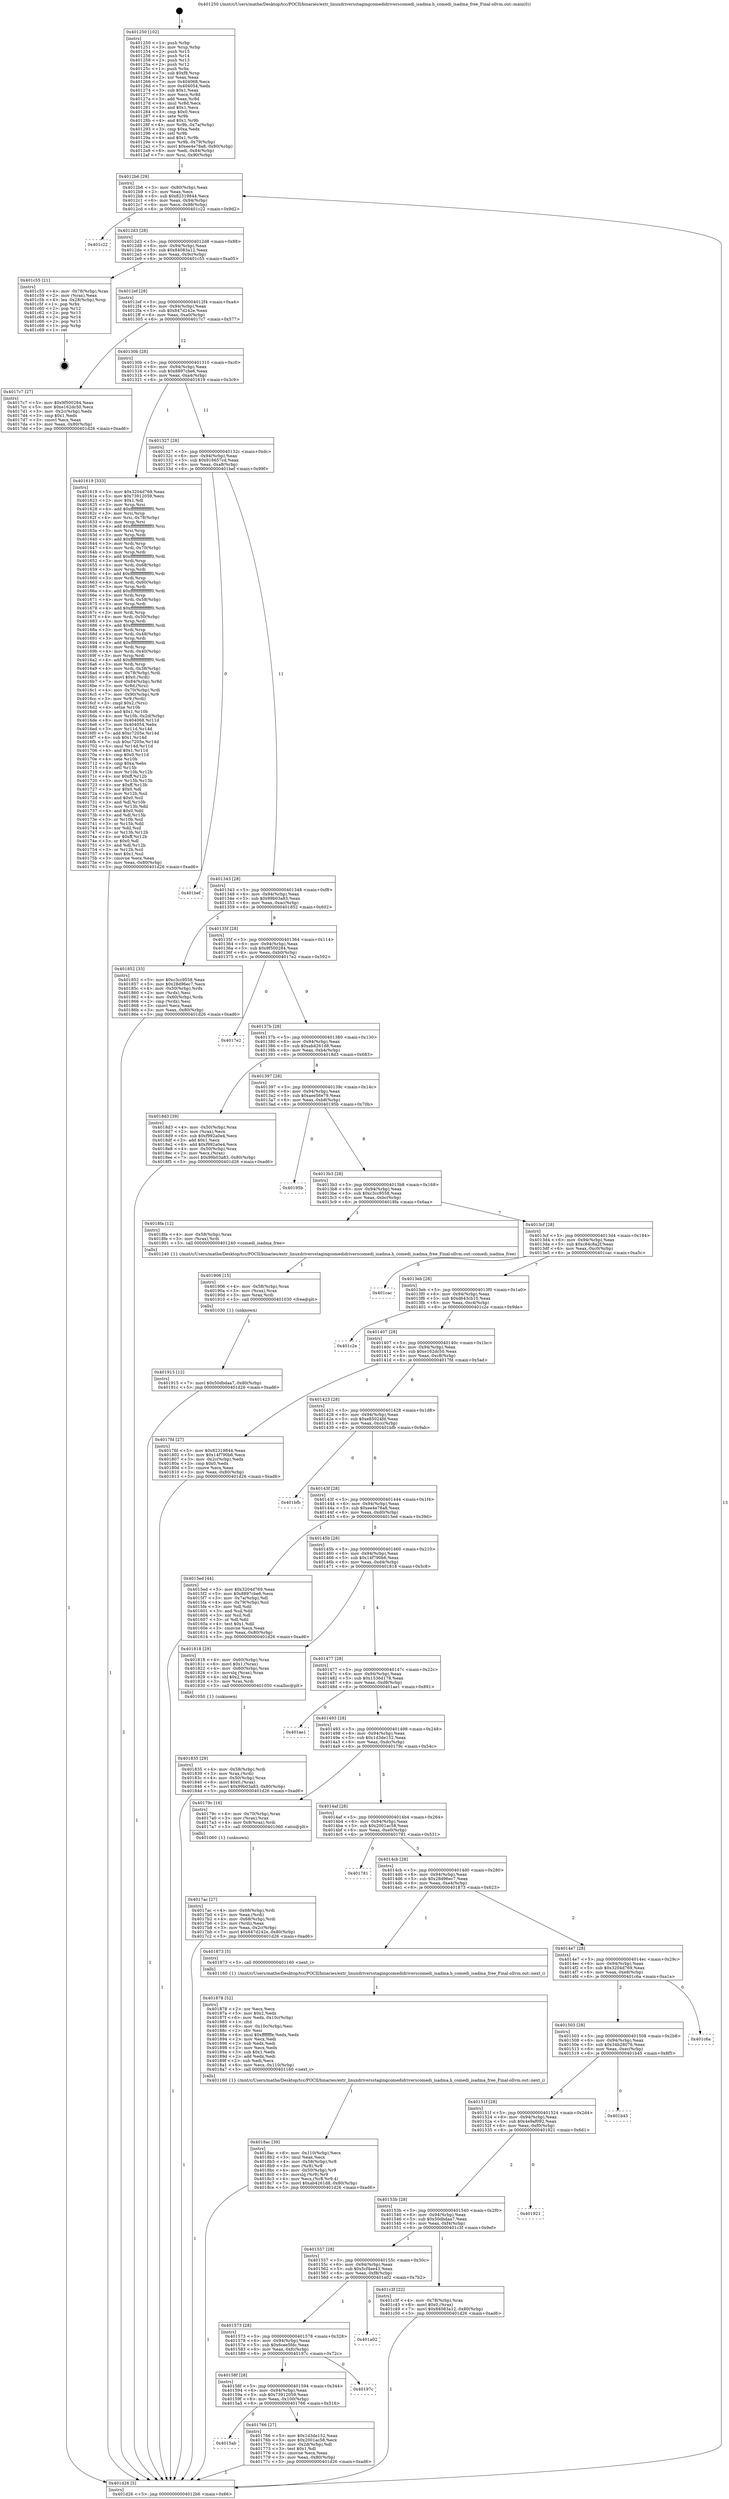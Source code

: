 digraph "0x401250" {
  label = "0x401250 (/mnt/c/Users/mathe/Desktop/tcc/POCII/binaries/extr_linuxdriversstagingcomedidriverscomedi_isadma.h_comedi_isadma_free_Final-ollvm.out::main(0))"
  labelloc = "t"
  node[shape=record]

  Entry [label="",width=0.3,height=0.3,shape=circle,fillcolor=black,style=filled]
  "0x4012b6" [label="{
     0x4012b6 [29]\l
     | [instrs]\l
     &nbsp;&nbsp;0x4012b6 \<+3\>: mov -0x80(%rbp),%eax\l
     &nbsp;&nbsp;0x4012b9 \<+2\>: mov %eax,%ecx\l
     &nbsp;&nbsp;0x4012bb \<+6\>: sub $0x82319844,%ecx\l
     &nbsp;&nbsp;0x4012c1 \<+6\>: mov %eax,-0x94(%rbp)\l
     &nbsp;&nbsp;0x4012c7 \<+6\>: mov %ecx,-0x98(%rbp)\l
     &nbsp;&nbsp;0x4012cd \<+6\>: je 0000000000401c22 \<main+0x9d2\>\l
  }"]
  "0x401c22" [label="{
     0x401c22\l
  }", style=dashed]
  "0x4012d3" [label="{
     0x4012d3 [28]\l
     | [instrs]\l
     &nbsp;&nbsp;0x4012d3 \<+5\>: jmp 00000000004012d8 \<main+0x88\>\l
     &nbsp;&nbsp;0x4012d8 \<+6\>: mov -0x94(%rbp),%eax\l
     &nbsp;&nbsp;0x4012de \<+5\>: sub $0x84083a12,%eax\l
     &nbsp;&nbsp;0x4012e3 \<+6\>: mov %eax,-0x9c(%rbp)\l
     &nbsp;&nbsp;0x4012e9 \<+6\>: je 0000000000401c55 \<main+0xa05\>\l
  }"]
  Exit [label="",width=0.3,height=0.3,shape=circle,fillcolor=black,style=filled,peripheries=2]
  "0x401c55" [label="{
     0x401c55 [21]\l
     | [instrs]\l
     &nbsp;&nbsp;0x401c55 \<+4\>: mov -0x78(%rbp),%rax\l
     &nbsp;&nbsp;0x401c59 \<+2\>: mov (%rax),%eax\l
     &nbsp;&nbsp;0x401c5b \<+4\>: lea -0x28(%rbp),%rsp\l
     &nbsp;&nbsp;0x401c5f \<+1\>: pop %rbx\l
     &nbsp;&nbsp;0x401c60 \<+2\>: pop %r12\l
     &nbsp;&nbsp;0x401c62 \<+2\>: pop %r13\l
     &nbsp;&nbsp;0x401c64 \<+2\>: pop %r14\l
     &nbsp;&nbsp;0x401c66 \<+2\>: pop %r15\l
     &nbsp;&nbsp;0x401c68 \<+1\>: pop %rbp\l
     &nbsp;&nbsp;0x401c69 \<+1\>: ret\l
  }"]
  "0x4012ef" [label="{
     0x4012ef [28]\l
     | [instrs]\l
     &nbsp;&nbsp;0x4012ef \<+5\>: jmp 00000000004012f4 \<main+0xa4\>\l
     &nbsp;&nbsp;0x4012f4 \<+6\>: mov -0x94(%rbp),%eax\l
     &nbsp;&nbsp;0x4012fa \<+5\>: sub $0x847d242e,%eax\l
     &nbsp;&nbsp;0x4012ff \<+6\>: mov %eax,-0xa0(%rbp)\l
     &nbsp;&nbsp;0x401305 \<+6\>: je 00000000004017c7 \<main+0x577\>\l
  }"]
  "0x401915" [label="{
     0x401915 [12]\l
     | [instrs]\l
     &nbsp;&nbsp;0x401915 \<+7\>: movl $0x50dbdaa7,-0x80(%rbp)\l
     &nbsp;&nbsp;0x40191c \<+5\>: jmp 0000000000401d26 \<main+0xad6\>\l
  }"]
  "0x4017c7" [label="{
     0x4017c7 [27]\l
     | [instrs]\l
     &nbsp;&nbsp;0x4017c7 \<+5\>: mov $0x9f500284,%eax\l
     &nbsp;&nbsp;0x4017cc \<+5\>: mov $0xe162dc50,%ecx\l
     &nbsp;&nbsp;0x4017d1 \<+3\>: mov -0x2c(%rbp),%edx\l
     &nbsp;&nbsp;0x4017d4 \<+3\>: cmp $0x1,%edx\l
     &nbsp;&nbsp;0x4017d7 \<+3\>: cmovl %ecx,%eax\l
     &nbsp;&nbsp;0x4017da \<+3\>: mov %eax,-0x80(%rbp)\l
     &nbsp;&nbsp;0x4017dd \<+5\>: jmp 0000000000401d26 \<main+0xad6\>\l
  }"]
  "0x40130b" [label="{
     0x40130b [28]\l
     | [instrs]\l
     &nbsp;&nbsp;0x40130b \<+5\>: jmp 0000000000401310 \<main+0xc0\>\l
     &nbsp;&nbsp;0x401310 \<+6\>: mov -0x94(%rbp),%eax\l
     &nbsp;&nbsp;0x401316 \<+5\>: sub $0x8897cbe6,%eax\l
     &nbsp;&nbsp;0x40131b \<+6\>: mov %eax,-0xa4(%rbp)\l
     &nbsp;&nbsp;0x401321 \<+6\>: je 0000000000401619 \<main+0x3c9\>\l
  }"]
  "0x401906" [label="{
     0x401906 [15]\l
     | [instrs]\l
     &nbsp;&nbsp;0x401906 \<+4\>: mov -0x58(%rbp),%rax\l
     &nbsp;&nbsp;0x40190a \<+3\>: mov (%rax),%rax\l
     &nbsp;&nbsp;0x40190d \<+3\>: mov %rax,%rdi\l
     &nbsp;&nbsp;0x401910 \<+5\>: call 0000000000401030 \<free@plt\>\l
     | [calls]\l
     &nbsp;&nbsp;0x401030 \{1\} (unknown)\l
  }"]
  "0x401619" [label="{
     0x401619 [333]\l
     | [instrs]\l
     &nbsp;&nbsp;0x401619 \<+5\>: mov $0x3204d769,%eax\l
     &nbsp;&nbsp;0x40161e \<+5\>: mov $0x73912059,%ecx\l
     &nbsp;&nbsp;0x401623 \<+2\>: mov $0x1,%dl\l
     &nbsp;&nbsp;0x401625 \<+3\>: mov %rsp,%rsi\l
     &nbsp;&nbsp;0x401628 \<+4\>: add $0xfffffffffffffff0,%rsi\l
     &nbsp;&nbsp;0x40162c \<+3\>: mov %rsi,%rsp\l
     &nbsp;&nbsp;0x40162f \<+4\>: mov %rsi,-0x78(%rbp)\l
     &nbsp;&nbsp;0x401633 \<+3\>: mov %rsp,%rsi\l
     &nbsp;&nbsp;0x401636 \<+4\>: add $0xfffffffffffffff0,%rsi\l
     &nbsp;&nbsp;0x40163a \<+3\>: mov %rsi,%rsp\l
     &nbsp;&nbsp;0x40163d \<+3\>: mov %rsp,%rdi\l
     &nbsp;&nbsp;0x401640 \<+4\>: add $0xfffffffffffffff0,%rdi\l
     &nbsp;&nbsp;0x401644 \<+3\>: mov %rdi,%rsp\l
     &nbsp;&nbsp;0x401647 \<+4\>: mov %rdi,-0x70(%rbp)\l
     &nbsp;&nbsp;0x40164b \<+3\>: mov %rsp,%rdi\l
     &nbsp;&nbsp;0x40164e \<+4\>: add $0xfffffffffffffff0,%rdi\l
     &nbsp;&nbsp;0x401652 \<+3\>: mov %rdi,%rsp\l
     &nbsp;&nbsp;0x401655 \<+4\>: mov %rdi,-0x68(%rbp)\l
     &nbsp;&nbsp;0x401659 \<+3\>: mov %rsp,%rdi\l
     &nbsp;&nbsp;0x40165c \<+4\>: add $0xfffffffffffffff0,%rdi\l
     &nbsp;&nbsp;0x401660 \<+3\>: mov %rdi,%rsp\l
     &nbsp;&nbsp;0x401663 \<+4\>: mov %rdi,-0x60(%rbp)\l
     &nbsp;&nbsp;0x401667 \<+3\>: mov %rsp,%rdi\l
     &nbsp;&nbsp;0x40166a \<+4\>: add $0xfffffffffffffff0,%rdi\l
     &nbsp;&nbsp;0x40166e \<+3\>: mov %rdi,%rsp\l
     &nbsp;&nbsp;0x401671 \<+4\>: mov %rdi,-0x58(%rbp)\l
     &nbsp;&nbsp;0x401675 \<+3\>: mov %rsp,%rdi\l
     &nbsp;&nbsp;0x401678 \<+4\>: add $0xfffffffffffffff0,%rdi\l
     &nbsp;&nbsp;0x40167c \<+3\>: mov %rdi,%rsp\l
     &nbsp;&nbsp;0x40167f \<+4\>: mov %rdi,-0x50(%rbp)\l
     &nbsp;&nbsp;0x401683 \<+3\>: mov %rsp,%rdi\l
     &nbsp;&nbsp;0x401686 \<+4\>: add $0xfffffffffffffff0,%rdi\l
     &nbsp;&nbsp;0x40168a \<+3\>: mov %rdi,%rsp\l
     &nbsp;&nbsp;0x40168d \<+4\>: mov %rdi,-0x48(%rbp)\l
     &nbsp;&nbsp;0x401691 \<+3\>: mov %rsp,%rdi\l
     &nbsp;&nbsp;0x401694 \<+4\>: add $0xfffffffffffffff0,%rdi\l
     &nbsp;&nbsp;0x401698 \<+3\>: mov %rdi,%rsp\l
     &nbsp;&nbsp;0x40169b \<+4\>: mov %rdi,-0x40(%rbp)\l
     &nbsp;&nbsp;0x40169f \<+3\>: mov %rsp,%rdi\l
     &nbsp;&nbsp;0x4016a2 \<+4\>: add $0xfffffffffffffff0,%rdi\l
     &nbsp;&nbsp;0x4016a6 \<+3\>: mov %rdi,%rsp\l
     &nbsp;&nbsp;0x4016a9 \<+4\>: mov %rdi,-0x38(%rbp)\l
     &nbsp;&nbsp;0x4016ad \<+4\>: mov -0x78(%rbp),%rdi\l
     &nbsp;&nbsp;0x4016b1 \<+6\>: movl $0x0,(%rdi)\l
     &nbsp;&nbsp;0x4016b7 \<+7\>: mov -0x84(%rbp),%r8d\l
     &nbsp;&nbsp;0x4016be \<+3\>: mov %r8d,(%rsi)\l
     &nbsp;&nbsp;0x4016c1 \<+4\>: mov -0x70(%rbp),%rdi\l
     &nbsp;&nbsp;0x4016c5 \<+7\>: mov -0x90(%rbp),%r9\l
     &nbsp;&nbsp;0x4016cc \<+3\>: mov %r9,(%rdi)\l
     &nbsp;&nbsp;0x4016cf \<+3\>: cmpl $0x2,(%rsi)\l
     &nbsp;&nbsp;0x4016d2 \<+4\>: setne %r10b\l
     &nbsp;&nbsp;0x4016d6 \<+4\>: and $0x1,%r10b\l
     &nbsp;&nbsp;0x4016da \<+4\>: mov %r10b,-0x2d(%rbp)\l
     &nbsp;&nbsp;0x4016de \<+8\>: mov 0x404068,%r11d\l
     &nbsp;&nbsp;0x4016e6 \<+7\>: mov 0x404054,%ebx\l
     &nbsp;&nbsp;0x4016ed \<+3\>: mov %r11d,%r14d\l
     &nbsp;&nbsp;0x4016f0 \<+7\>: add $0xc7205e,%r14d\l
     &nbsp;&nbsp;0x4016f7 \<+4\>: sub $0x1,%r14d\l
     &nbsp;&nbsp;0x4016fb \<+7\>: sub $0xc7205e,%r14d\l
     &nbsp;&nbsp;0x401702 \<+4\>: imul %r14d,%r11d\l
     &nbsp;&nbsp;0x401706 \<+4\>: and $0x1,%r11d\l
     &nbsp;&nbsp;0x40170a \<+4\>: cmp $0x0,%r11d\l
     &nbsp;&nbsp;0x40170e \<+4\>: sete %r10b\l
     &nbsp;&nbsp;0x401712 \<+3\>: cmp $0xa,%ebx\l
     &nbsp;&nbsp;0x401715 \<+4\>: setl %r15b\l
     &nbsp;&nbsp;0x401719 \<+3\>: mov %r10b,%r12b\l
     &nbsp;&nbsp;0x40171c \<+4\>: xor $0xff,%r12b\l
     &nbsp;&nbsp;0x401720 \<+3\>: mov %r15b,%r13b\l
     &nbsp;&nbsp;0x401723 \<+4\>: xor $0xff,%r13b\l
     &nbsp;&nbsp;0x401727 \<+3\>: xor $0x0,%dl\l
     &nbsp;&nbsp;0x40172a \<+3\>: mov %r12b,%sil\l
     &nbsp;&nbsp;0x40172d \<+4\>: and $0x0,%sil\l
     &nbsp;&nbsp;0x401731 \<+3\>: and %dl,%r10b\l
     &nbsp;&nbsp;0x401734 \<+3\>: mov %r13b,%dil\l
     &nbsp;&nbsp;0x401737 \<+4\>: and $0x0,%dil\l
     &nbsp;&nbsp;0x40173b \<+3\>: and %dl,%r15b\l
     &nbsp;&nbsp;0x40173e \<+3\>: or %r10b,%sil\l
     &nbsp;&nbsp;0x401741 \<+3\>: or %r15b,%dil\l
     &nbsp;&nbsp;0x401744 \<+3\>: xor %dil,%sil\l
     &nbsp;&nbsp;0x401747 \<+3\>: or %r13b,%r12b\l
     &nbsp;&nbsp;0x40174a \<+4\>: xor $0xff,%r12b\l
     &nbsp;&nbsp;0x40174e \<+3\>: or $0x0,%dl\l
     &nbsp;&nbsp;0x401751 \<+3\>: and %dl,%r12b\l
     &nbsp;&nbsp;0x401754 \<+3\>: or %r12b,%sil\l
     &nbsp;&nbsp;0x401757 \<+4\>: test $0x1,%sil\l
     &nbsp;&nbsp;0x40175b \<+3\>: cmovne %ecx,%eax\l
     &nbsp;&nbsp;0x40175e \<+3\>: mov %eax,-0x80(%rbp)\l
     &nbsp;&nbsp;0x401761 \<+5\>: jmp 0000000000401d26 \<main+0xad6\>\l
  }"]
  "0x401327" [label="{
     0x401327 [28]\l
     | [instrs]\l
     &nbsp;&nbsp;0x401327 \<+5\>: jmp 000000000040132c \<main+0xdc\>\l
     &nbsp;&nbsp;0x40132c \<+6\>: mov -0x94(%rbp),%eax\l
     &nbsp;&nbsp;0x401332 \<+5\>: sub $0x916657cd,%eax\l
     &nbsp;&nbsp;0x401337 \<+6\>: mov %eax,-0xa8(%rbp)\l
     &nbsp;&nbsp;0x40133d \<+6\>: je 0000000000401bef \<main+0x99f\>\l
  }"]
  "0x4018ac" [label="{
     0x4018ac [39]\l
     | [instrs]\l
     &nbsp;&nbsp;0x4018ac \<+6\>: mov -0x110(%rbp),%ecx\l
     &nbsp;&nbsp;0x4018b2 \<+3\>: imul %eax,%ecx\l
     &nbsp;&nbsp;0x4018b5 \<+4\>: mov -0x58(%rbp),%r8\l
     &nbsp;&nbsp;0x4018b9 \<+3\>: mov (%r8),%r8\l
     &nbsp;&nbsp;0x4018bc \<+4\>: mov -0x50(%rbp),%r9\l
     &nbsp;&nbsp;0x4018c0 \<+3\>: movslq (%r9),%r9\l
     &nbsp;&nbsp;0x4018c3 \<+4\>: mov %ecx,(%r8,%r9,4)\l
     &nbsp;&nbsp;0x4018c7 \<+7\>: movl $0xab4261d8,-0x80(%rbp)\l
     &nbsp;&nbsp;0x4018ce \<+5\>: jmp 0000000000401d26 \<main+0xad6\>\l
  }"]
  "0x401bef" [label="{
     0x401bef\l
  }", style=dashed]
  "0x401343" [label="{
     0x401343 [28]\l
     | [instrs]\l
     &nbsp;&nbsp;0x401343 \<+5\>: jmp 0000000000401348 \<main+0xf8\>\l
     &nbsp;&nbsp;0x401348 \<+6\>: mov -0x94(%rbp),%eax\l
     &nbsp;&nbsp;0x40134e \<+5\>: sub $0x99b03a83,%eax\l
     &nbsp;&nbsp;0x401353 \<+6\>: mov %eax,-0xac(%rbp)\l
     &nbsp;&nbsp;0x401359 \<+6\>: je 0000000000401852 \<main+0x602\>\l
  }"]
  "0x401878" [label="{
     0x401878 [52]\l
     | [instrs]\l
     &nbsp;&nbsp;0x401878 \<+2\>: xor %ecx,%ecx\l
     &nbsp;&nbsp;0x40187a \<+5\>: mov $0x2,%edx\l
     &nbsp;&nbsp;0x40187f \<+6\>: mov %edx,-0x10c(%rbp)\l
     &nbsp;&nbsp;0x401885 \<+1\>: cltd\l
     &nbsp;&nbsp;0x401886 \<+6\>: mov -0x10c(%rbp),%esi\l
     &nbsp;&nbsp;0x40188c \<+2\>: idiv %esi\l
     &nbsp;&nbsp;0x40188e \<+6\>: imul $0xfffffffe,%edx,%edx\l
     &nbsp;&nbsp;0x401894 \<+2\>: mov %ecx,%edi\l
     &nbsp;&nbsp;0x401896 \<+2\>: sub %edx,%edi\l
     &nbsp;&nbsp;0x401898 \<+2\>: mov %ecx,%edx\l
     &nbsp;&nbsp;0x40189a \<+3\>: sub $0x1,%edx\l
     &nbsp;&nbsp;0x40189d \<+2\>: add %edx,%edi\l
     &nbsp;&nbsp;0x40189f \<+2\>: sub %edi,%ecx\l
     &nbsp;&nbsp;0x4018a1 \<+6\>: mov %ecx,-0x110(%rbp)\l
     &nbsp;&nbsp;0x4018a7 \<+5\>: call 0000000000401160 \<next_i\>\l
     | [calls]\l
     &nbsp;&nbsp;0x401160 \{1\} (/mnt/c/Users/mathe/Desktop/tcc/POCII/binaries/extr_linuxdriversstagingcomedidriverscomedi_isadma.h_comedi_isadma_free_Final-ollvm.out::next_i)\l
  }"]
  "0x401852" [label="{
     0x401852 [33]\l
     | [instrs]\l
     &nbsp;&nbsp;0x401852 \<+5\>: mov $0xc3cc9558,%eax\l
     &nbsp;&nbsp;0x401857 \<+5\>: mov $0x28d96ec7,%ecx\l
     &nbsp;&nbsp;0x40185c \<+4\>: mov -0x50(%rbp),%rdx\l
     &nbsp;&nbsp;0x401860 \<+2\>: mov (%rdx),%esi\l
     &nbsp;&nbsp;0x401862 \<+4\>: mov -0x60(%rbp),%rdx\l
     &nbsp;&nbsp;0x401866 \<+2\>: cmp (%rdx),%esi\l
     &nbsp;&nbsp;0x401868 \<+3\>: cmovl %ecx,%eax\l
     &nbsp;&nbsp;0x40186b \<+3\>: mov %eax,-0x80(%rbp)\l
     &nbsp;&nbsp;0x40186e \<+5\>: jmp 0000000000401d26 \<main+0xad6\>\l
  }"]
  "0x40135f" [label="{
     0x40135f [28]\l
     | [instrs]\l
     &nbsp;&nbsp;0x40135f \<+5\>: jmp 0000000000401364 \<main+0x114\>\l
     &nbsp;&nbsp;0x401364 \<+6\>: mov -0x94(%rbp),%eax\l
     &nbsp;&nbsp;0x40136a \<+5\>: sub $0x9f500284,%eax\l
     &nbsp;&nbsp;0x40136f \<+6\>: mov %eax,-0xb0(%rbp)\l
     &nbsp;&nbsp;0x401375 \<+6\>: je 00000000004017e2 \<main+0x592\>\l
  }"]
  "0x401835" [label="{
     0x401835 [29]\l
     | [instrs]\l
     &nbsp;&nbsp;0x401835 \<+4\>: mov -0x58(%rbp),%rdi\l
     &nbsp;&nbsp;0x401839 \<+3\>: mov %rax,(%rdi)\l
     &nbsp;&nbsp;0x40183c \<+4\>: mov -0x50(%rbp),%rax\l
     &nbsp;&nbsp;0x401840 \<+6\>: movl $0x0,(%rax)\l
     &nbsp;&nbsp;0x401846 \<+7\>: movl $0x99b03a83,-0x80(%rbp)\l
     &nbsp;&nbsp;0x40184d \<+5\>: jmp 0000000000401d26 \<main+0xad6\>\l
  }"]
  "0x4017e2" [label="{
     0x4017e2\l
  }", style=dashed]
  "0x40137b" [label="{
     0x40137b [28]\l
     | [instrs]\l
     &nbsp;&nbsp;0x40137b \<+5\>: jmp 0000000000401380 \<main+0x130\>\l
     &nbsp;&nbsp;0x401380 \<+6\>: mov -0x94(%rbp),%eax\l
     &nbsp;&nbsp;0x401386 \<+5\>: sub $0xab4261d8,%eax\l
     &nbsp;&nbsp;0x40138b \<+6\>: mov %eax,-0xb4(%rbp)\l
     &nbsp;&nbsp;0x401391 \<+6\>: je 00000000004018d3 \<main+0x683\>\l
  }"]
  "0x4017ac" [label="{
     0x4017ac [27]\l
     | [instrs]\l
     &nbsp;&nbsp;0x4017ac \<+4\>: mov -0x68(%rbp),%rdi\l
     &nbsp;&nbsp;0x4017b0 \<+2\>: mov %eax,(%rdi)\l
     &nbsp;&nbsp;0x4017b2 \<+4\>: mov -0x68(%rbp),%rdi\l
     &nbsp;&nbsp;0x4017b6 \<+2\>: mov (%rdi),%eax\l
     &nbsp;&nbsp;0x4017b8 \<+3\>: mov %eax,-0x2c(%rbp)\l
     &nbsp;&nbsp;0x4017bb \<+7\>: movl $0x847d242e,-0x80(%rbp)\l
     &nbsp;&nbsp;0x4017c2 \<+5\>: jmp 0000000000401d26 \<main+0xad6\>\l
  }"]
  "0x4018d3" [label="{
     0x4018d3 [39]\l
     | [instrs]\l
     &nbsp;&nbsp;0x4018d3 \<+4\>: mov -0x50(%rbp),%rax\l
     &nbsp;&nbsp;0x4018d7 \<+2\>: mov (%rax),%ecx\l
     &nbsp;&nbsp;0x4018d9 \<+6\>: sub $0xf992a0e4,%ecx\l
     &nbsp;&nbsp;0x4018df \<+3\>: add $0x1,%ecx\l
     &nbsp;&nbsp;0x4018e2 \<+6\>: add $0xf992a0e4,%ecx\l
     &nbsp;&nbsp;0x4018e8 \<+4\>: mov -0x50(%rbp),%rax\l
     &nbsp;&nbsp;0x4018ec \<+2\>: mov %ecx,(%rax)\l
     &nbsp;&nbsp;0x4018ee \<+7\>: movl $0x99b03a83,-0x80(%rbp)\l
     &nbsp;&nbsp;0x4018f5 \<+5\>: jmp 0000000000401d26 \<main+0xad6\>\l
  }"]
  "0x401397" [label="{
     0x401397 [28]\l
     | [instrs]\l
     &nbsp;&nbsp;0x401397 \<+5\>: jmp 000000000040139c \<main+0x14c\>\l
     &nbsp;&nbsp;0x40139c \<+6\>: mov -0x94(%rbp),%eax\l
     &nbsp;&nbsp;0x4013a2 \<+5\>: sub $0xaee56e79,%eax\l
     &nbsp;&nbsp;0x4013a7 \<+6\>: mov %eax,-0xb8(%rbp)\l
     &nbsp;&nbsp;0x4013ad \<+6\>: je 000000000040195b \<main+0x70b\>\l
  }"]
  "0x4015ab" [label="{
     0x4015ab\l
  }", style=dashed]
  "0x40195b" [label="{
     0x40195b\l
  }", style=dashed]
  "0x4013b3" [label="{
     0x4013b3 [28]\l
     | [instrs]\l
     &nbsp;&nbsp;0x4013b3 \<+5\>: jmp 00000000004013b8 \<main+0x168\>\l
     &nbsp;&nbsp;0x4013b8 \<+6\>: mov -0x94(%rbp),%eax\l
     &nbsp;&nbsp;0x4013be \<+5\>: sub $0xc3cc9558,%eax\l
     &nbsp;&nbsp;0x4013c3 \<+6\>: mov %eax,-0xbc(%rbp)\l
     &nbsp;&nbsp;0x4013c9 \<+6\>: je 00000000004018fa \<main+0x6aa\>\l
  }"]
  "0x401766" [label="{
     0x401766 [27]\l
     | [instrs]\l
     &nbsp;&nbsp;0x401766 \<+5\>: mov $0x1d3de152,%eax\l
     &nbsp;&nbsp;0x40176b \<+5\>: mov $0x2001ac58,%ecx\l
     &nbsp;&nbsp;0x401770 \<+3\>: mov -0x2d(%rbp),%dl\l
     &nbsp;&nbsp;0x401773 \<+3\>: test $0x1,%dl\l
     &nbsp;&nbsp;0x401776 \<+3\>: cmovne %ecx,%eax\l
     &nbsp;&nbsp;0x401779 \<+3\>: mov %eax,-0x80(%rbp)\l
     &nbsp;&nbsp;0x40177c \<+5\>: jmp 0000000000401d26 \<main+0xad6\>\l
  }"]
  "0x4018fa" [label="{
     0x4018fa [12]\l
     | [instrs]\l
     &nbsp;&nbsp;0x4018fa \<+4\>: mov -0x58(%rbp),%rax\l
     &nbsp;&nbsp;0x4018fe \<+3\>: mov (%rax),%rdi\l
     &nbsp;&nbsp;0x401901 \<+5\>: call 0000000000401240 \<comedi_isadma_free\>\l
     | [calls]\l
     &nbsp;&nbsp;0x401240 \{1\} (/mnt/c/Users/mathe/Desktop/tcc/POCII/binaries/extr_linuxdriversstagingcomedidriverscomedi_isadma.h_comedi_isadma_free_Final-ollvm.out::comedi_isadma_free)\l
  }"]
  "0x4013cf" [label="{
     0x4013cf [28]\l
     | [instrs]\l
     &nbsp;&nbsp;0x4013cf \<+5\>: jmp 00000000004013d4 \<main+0x184\>\l
     &nbsp;&nbsp;0x4013d4 \<+6\>: mov -0x94(%rbp),%eax\l
     &nbsp;&nbsp;0x4013da \<+5\>: sub $0xc84c8a2f,%eax\l
     &nbsp;&nbsp;0x4013df \<+6\>: mov %eax,-0xc0(%rbp)\l
     &nbsp;&nbsp;0x4013e5 \<+6\>: je 0000000000401cac \<main+0xa5c\>\l
  }"]
  "0x40158f" [label="{
     0x40158f [28]\l
     | [instrs]\l
     &nbsp;&nbsp;0x40158f \<+5\>: jmp 0000000000401594 \<main+0x344\>\l
     &nbsp;&nbsp;0x401594 \<+6\>: mov -0x94(%rbp),%eax\l
     &nbsp;&nbsp;0x40159a \<+5\>: sub $0x73912059,%eax\l
     &nbsp;&nbsp;0x40159f \<+6\>: mov %eax,-0x100(%rbp)\l
     &nbsp;&nbsp;0x4015a5 \<+6\>: je 0000000000401766 \<main+0x516\>\l
  }"]
  "0x401cac" [label="{
     0x401cac\l
  }", style=dashed]
  "0x4013eb" [label="{
     0x4013eb [28]\l
     | [instrs]\l
     &nbsp;&nbsp;0x4013eb \<+5\>: jmp 00000000004013f0 \<main+0x1a0\>\l
     &nbsp;&nbsp;0x4013f0 \<+6\>: mov -0x94(%rbp),%eax\l
     &nbsp;&nbsp;0x4013f6 \<+5\>: sub $0xd643cb10,%eax\l
     &nbsp;&nbsp;0x4013fb \<+6\>: mov %eax,-0xc4(%rbp)\l
     &nbsp;&nbsp;0x401401 \<+6\>: je 0000000000401c2e \<main+0x9de\>\l
  }"]
  "0x40197c" [label="{
     0x40197c\l
  }", style=dashed]
  "0x401c2e" [label="{
     0x401c2e\l
  }", style=dashed]
  "0x401407" [label="{
     0x401407 [28]\l
     | [instrs]\l
     &nbsp;&nbsp;0x401407 \<+5\>: jmp 000000000040140c \<main+0x1bc\>\l
     &nbsp;&nbsp;0x40140c \<+6\>: mov -0x94(%rbp),%eax\l
     &nbsp;&nbsp;0x401412 \<+5\>: sub $0xe162dc50,%eax\l
     &nbsp;&nbsp;0x401417 \<+6\>: mov %eax,-0xc8(%rbp)\l
     &nbsp;&nbsp;0x40141d \<+6\>: je 00000000004017fd \<main+0x5ad\>\l
  }"]
  "0x401573" [label="{
     0x401573 [28]\l
     | [instrs]\l
     &nbsp;&nbsp;0x401573 \<+5\>: jmp 0000000000401578 \<main+0x328\>\l
     &nbsp;&nbsp;0x401578 \<+6\>: mov -0x94(%rbp),%eax\l
     &nbsp;&nbsp;0x40157e \<+5\>: sub $0x6cee5fdc,%eax\l
     &nbsp;&nbsp;0x401583 \<+6\>: mov %eax,-0xfc(%rbp)\l
     &nbsp;&nbsp;0x401589 \<+6\>: je 000000000040197c \<main+0x72c\>\l
  }"]
  "0x4017fd" [label="{
     0x4017fd [27]\l
     | [instrs]\l
     &nbsp;&nbsp;0x4017fd \<+5\>: mov $0x82319844,%eax\l
     &nbsp;&nbsp;0x401802 \<+5\>: mov $0x14f790b6,%ecx\l
     &nbsp;&nbsp;0x401807 \<+3\>: mov -0x2c(%rbp),%edx\l
     &nbsp;&nbsp;0x40180a \<+3\>: cmp $0x0,%edx\l
     &nbsp;&nbsp;0x40180d \<+3\>: cmove %ecx,%eax\l
     &nbsp;&nbsp;0x401810 \<+3\>: mov %eax,-0x80(%rbp)\l
     &nbsp;&nbsp;0x401813 \<+5\>: jmp 0000000000401d26 \<main+0xad6\>\l
  }"]
  "0x401423" [label="{
     0x401423 [28]\l
     | [instrs]\l
     &nbsp;&nbsp;0x401423 \<+5\>: jmp 0000000000401428 \<main+0x1d8\>\l
     &nbsp;&nbsp;0x401428 \<+6\>: mov -0x94(%rbp),%eax\l
     &nbsp;&nbsp;0x40142e \<+5\>: sub $0xe85024fd,%eax\l
     &nbsp;&nbsp;0x401433 \<+6\>: mov %eax,-0xcc(%rbp)\l
     &nbsp;&nbsp;0x401439 \<+6\>: je 0000000000401bfb \<main+0x9ab\>\l
  }"]
  "0x401a02" [label="{
     0x401a02\l
  }", style=dashed]
  "0x401bfb" [label="{
     0x401bfb\l
  }", style=dashed]
  "0x40143f" [label="{
     0x40143f [28]\l
     | [instrs]\l
     &nbsp;&nbsp;0x40143f \<+5\>: jmp 0000000000401444 \<main+0x1f4\>\l
     &nbsp;&nbsp;0x401444 \<+6\>: mov -0x94(%rbp),%eax\l
     &nbsp;&nbsp;0x40144a \<+5\>: sub $0xee4e78a8,%eax\l
     &nbsp;&nbsp;0x40144f \<+6\>: mov %eax,-0xd0(%rbp)\l
     &nbsp;&nbsp;0x401455 \<+6\>: je 00000000004015ed \<main+0x39d\>\l
  }"]
  "0x401557" [label="{
     0x401557 [28]\l
     | [instrs]\l
     &nbsp;&nbsp;0x401557 \<+5\>: jmp 000000000040155c \<main+0x30c\>\l
     &nbsp;&nbsp;0x40155c \<+6\>: mov -0x94(%rbp),%eax\l
     &nbsp;&nbsp;0x401562 \<+5\>: sub $0x5cf4ee43,%eax\l
     &nbsp;&nbsp;0x401567 \<+6\>: mov %eax,-0xf8(%rbp)\l
     &nbsp;&nbsp;0x40156d \<+6\>: je 0000000000401a02 \<main+0x7b2\>\l
  }"]
  "0x4015ed" [label="{
     0x4015ed [44]\l
     | [instrs]\l
     &nbsp;&nbsp;0x4015ed \<+5\>: mov $0x3204d769,%eax\l
     &nbsp;&nbsp;0x4015f2 \<+5\>: mov $0x8897cbe6,%ecx\l
     &nbsp;&nbsp;0x4015f7 \<+3\>: mov -0x7a(%rbp),%dl\l
     &nbsp;&nbsp;0x4015fa \<+4\>: mov -0x79(%rbp),%sil\l
     &nbsp;&nbsp;0x4015fe \<+3\>: mov %dl,%dil\l
     &nbsp;&nbsp;0x401601 \<+3\>: and %sil,%dil\l
     &nbsp;&nbsp;0x401604 \<+3\>: xor %sil,%dl\l
     &nbsp;&nbsp;0x401607 \<+3\>: or %dl,%dil\l
     &nbsp;&nbsp;0x40160a \<+4\>: test $0x1,%dil\l
     &nbsp;&nbsp;0x40160e \<+3\>: cmovne %ecx,%eax\l
     &nbsp;&nbsp;0x401611 \<+3\>: mov %eax,-0x80(%rbp)\l
     &nbsp;&nbsp;0x401614 \<+5\>: jmp 0000000000401d26 \<main+0xad6\>\l
  }"]
  "0x40145b" [label="{
     0x40145b [28]\l
     | [instrs]\l
     &nbsp;&nbsp;0x40145b \<+5\>: jmp 0000000000401460 \<main+0x210\>\l
     &nbsp;&nbsp;0x401460 \<+6\>: mov -0x94(%rbp),%eax\l
     &nbsp;&nbsp;0x401466 \<+5\>: sub $0x14f790b6,%eax\l
     &nbsp;&nbsp;0x40146b \<+6\>: mov %eax,-0xd4(%rbp)\l
     &nbsp;&nbsp;0x401471 \<+6\>: je 0000000000401818 \<main+0x5c8\>\l
  }"]
  "0x401d26" [label="{
     0x401d26 [5]\l
     | [instrs]\l
     &nbsp;&nbsp;0x401d26 \<+5\>: jmp 00000000004012b6 \<main+0x66\>\l
  }"]
  "0x401250" [label="{
     0x401250 [102]\l
     | [instrs]\l
     &nbsp;&nbsp;0x401250 \<+1\>: push %rbp\l
     &nbsp;&nbsp;0x401251 \<+3\>: mov %rsp,%rbp\l
     &nbsp;&nbsp;0x401254 \<+2\>: push %r15\l
     &nbsp;&nbsp;0x401256 \<+2\>: push %r14\l
     &nbsp;&nbsp;0x401258 \<+2\>: push %r13\l
     &nbsp;&nbsp;0x40125a \<+2\>: push %r12\l
     &nbsp;&nbsp;0x40125c \<+1\>: push %rbx\l
     &nbsp;&nbsp;0x40125d \<+7\>: sub $0xf8,%rsp\l
     &nbsp;&nbsp;0x401264 \<+2\>: xor %eax,%eax\l
     &nbsp;&nbsp;0x401266 \<+7\>: mov 0x404068,%ecx\l
     &nbsp;&nbsp;0x40126d \<+7\>: mov 0x404054,%edx\l
     &nbsp;&nbsp;0x401274 \<+3\>: sub $0x1,%eax\l
     &nbsp;&nbsp;0x401277 \<+3\>: mov %ecx,%r8d\l
     &nbsp;&nbsp;0x40127a \<+3\>: add %eax,%r8d\l
     &nbsp;&nbsp;0x40127d \<+4\>: imul %r8d,%ecx\l
     &nbsp;&nbsp;0x401281 \<+3\>: and $0x1,%ecx\l
     &nbsp;&nbsp;0x401284 \<+3\>: cmp $0x0,%ecx\l
     &nbsp;&nbsp;0x401287 \<+4\>: sete %r9b\l
     &nbsp;&nbsp;0x40128b \<+4\>: and $0x1,%r9b\l
     &nbsp;&nbsp;0x40128f \<+4\>: mov %r9b,-0x7a(%rbp)\l
     &nbsp;&nbsp;0x401293 \<+3\>: cmp $0xa,%edx\l
     &nbsp;&nbsp;0x401296 \<+4\>: setl %r9b\l
     &nbsp;&nbsp;0x40129a \<+4\>: and $0x1,%r9b\l
     &nbsp;&nbsp;0x40129e \<+4\>: mov %r9b,-0x79(%rbp)\l
     &nbsp;&nbsp;0x4012a2 \<+7\>: movl $0xee4e78a8,-0x80(%rbp)\l
     &nbsp;&nbsp;0x4012a9 \<+6\>: mov %edi,-0x84(%rbp)\l
     &nbsp;&nbsp;0x4012af \<+7\>: mov %rsi,-0x90(%rbp)\l
  }"]
  "0x401c3f" [label="{
     0x401c3f [22]\l
     | [instrs]\l
     &nbsp;&nbsp;0x401c3f \<+4\>: mov -0x78(%rbp),%rax\l
     &nbsp;&nbsp;0x401c43 \<+6\>: movl $0x0,(%rax)\l
     &nbsp;&nbsp;0x401c49 \<+7\>: movl $0x84083a12,-0x80(%rbp)\l
     &nbsp;&nbsp;0x401c50 \<+5\>: jmp 0000000000401d26 \<main+0xad6\>\l
  }"]
  "0x40153b" [label="{
     0x40153b [28]\l
     | [instrs]\l
     &nbsp;&nbsp;0x40153b \<+5\>: jmp 0000000000401540 \<main+0x2f0\>\l
     &nbsp;&nbsp;0x401540 \<+6\>: mov -0x94(%rbp),%eax\l
     &nbsp;&nbsp;0x401546 \<+5\>: sub $0x50dbdaa7,%eax\l
     &nbsp;&nbsp;0x40154b \<+6\>: mov %eax,-0xf4(%rbp)\l
     &nbsp;&nbsp;0x401551 \<+6\>: je 0000000000401c3f \<main+0x9ef\>\l
  }"]
  "0x401818" [label="{
     0x401818 [29]\l
     | [instrs]\l
     &nbsp;&nbsp;0x401818 \<+4\>: mov -0x60(%rbp),%rax\l
     &nbsp;&nbsp;0x40181c \<+6\>: movl $0x1,(%rax)\l
     &nbsp;&nbsp;0x401822 \<+4\>: mov -0x60(%rbp),%rax\l
     &nbsp;&nbsp;0x401826 \<+3\>: movslq (%rax),%rax\l
     &nbsp;&nbsp;0x401829 \<+4\>: shl $0x2,%rax\l
     &nbsp;&nbsp;0x40182d \<+3\>: mov %rax,%rdi\l
     &nbsp;&nbsp;0x401830 \<+5\>: call 0000000000401050 \<malloc@plt\>\l
     | [calls]\l
     &nbsp;&nbsp;0x401050 \{1\} (unknown)\l
  }"]
  "0x401477" [label="{
     0x401477 [28]\l
     | [instrs]\l
     &nbsp;&nbsp;0x401477 \<+5\>: jmp 000000000040147c \<main+0x22c\>\l
     &nbsp;&nbsp;0x40147c \<+6\>: mov -0x94(%rbp),%eax\l
     &nbsp;&nbsp;0x401482 \<+5\>: sub $0x1536d178,%eax\l
     &nbsp;&nbsp;0x401487 \<+6\>: mov %eax,-0xd8(%rbp)\l
     &nbsp;&nbsp;0x40148d \<+6\>: je 0000000000401ae1 \<main+0x891\>\l
  }"]
  "0x401921" [label="{
     0x401921\l
  }", style=dashed]
  "0x401ae1" [label="{
     0x401ae1\l
  }", style=dashed]
  "0x401493" [label="{
     0x401493 [28]\l
     | [instrs]\l
     &nbsp;&nbsp;0x401493 \<+5\>: jmp 0000000000401498 \<main+0x248\>\l
     &nbsp;&nbsp;0x401498 \<+6\>: mov -0x94(%rbp),%eax\l
     &nbsp;&nbsp;0x40149e \<+5\>: sub $0x1d3de152,%eax\l
     &nbsp;&nbsp;0x4014a3 \<+6\>: mov %eax,-0xdc(%rbp)\l
     &nbsp;&nbsp;0x4014a9 \<+6\>: je 000000000040179c \<main+0x54c\>\l
  }"]
  "0x40151f" [label="{
     0x40151f [28]\l
     | [instrs]\l
     &nbsp;&nbsp;0x40151f \<+5\>: jmp 0000000000401524 \<main+0x2d4\>\l
     &nbsp;&nbsp;0x401524 \<+6\>: mov -0x94(%rbp),%eax\l
     &nbsp;&nbsp;0x40152a \<+5\>: sub $0x4e9af092,%eax\l
     &nbsp;&nbsp;0x40152f \<+6\>: mov %eax,-0xf0(%rbp)\l
     &nbsp;&nbsp;0x401535 \<+6\>: je 0000000000401921 \<main+0x6d1\>\l
  }"]
  "0x40179c" [label="{
     0x40179c [16]\l
     | [instrs]\l
     &nbsp;&nbsp;0x40179c \<+4\>: mov -0x70(%rbp),%rax\l
     &nbsp;&nbsp;0x4017a0 \<+3\>: mov (%rax),%rax\l
     &nbsp;&nbsp;0x4017a3 \<+4\>: mov 0x8(%rax),%rdi\l
     &nbsp;&nbsp;0x4017a7 \<+5\>: call 0000000000401060 \<atoi@plt\>\l
     | [calls]\l
     &nbsp;&nbsp;0x401060 \{1\} (unknown)\l
  }"]
  "0x4014af" [label="{
     0x4014af [28]\l
     | [instrs]\l
     &nbsp;&nbsp;0x4014af \<+5\>: jmp 00000000004014b4 \<main+0x264\>\l
     &nbsp;&nbsp;0x4014b4 \<+6\>: mov -0x94(%rbp),%eax\l
     &nbsp;&nbsp;0x4014ba \<+5\>: sub $0x2001ac58,%eax\l
     &nbsp;&nbsp;0x4014bf \<+6\>: mov %eax,-0xe0(%rbp)\l
     &nbsp;&nbsp;0x4014c5 \<+6\>: je 0000000000401781 \<main+0x531\>\l
  }"]
  "0x401b45" [label="{
     0x401b45\l
  }", style=dashed]
  "0x401781" [label="{
     0x401781\l
  }", style=dashed]
  "0x4014cb" [label="{
     0x4014cb [28]\l
     | [instrs]\l
     &nbsp;&nbsp;0x4014cb \<+5\>: jmp 00000000004014d0 \<main+0x280\>\l
     &nbsp;&nbsp;0x4014d0 \<+6\>: mov -0x94(%rbp),%eax\l
     &nbsp;&nbsp;0x4014d6 \<+5\>: sub $0x28d96ec7,%eax\l
     &nbsp;&nbsp;0x4014db \<+6\>: mov %eax,-0xe4(%rbp)\l
     &nbsp;&nbsp;0x4014e1 \<+6\>: je 0000000000401873 \<main+0x623\>\l
  }"]
  "0x401503" [label="{
     0x401503 [28]\l
     | [instrs]\l
     &nbsp;&nbsp;0x401503 \<+5\>: jmp 0000000000401508 \<main+0x2b8\>\l
     &nbsp;&nbsp;0x401508 \<+6\>: mov -0x94(%rbp),%eax\l
     &nbsp;&nbsp;0x40150e \<+5\>: sub $0x34b28076,%eax\l
     &nbsp;&nbsp;0x401513 \<+6\>: mov %eax,-0xec(%rbp)\l
     &nbsp;&nbsp;0x401519 \<+6\>: je 0000000000401b45 \<main+0x8f5\>\l
  }"]
  "0x401873" [label="{
     0x401873 [5]\l
     | [instrs]\l
     &nbsp;&nbsp;0x401873 \<+5\>: call 0000000000401160 \<next_i\>\l
     | [calls]\l
     &nbsp;&nbsp;0x401160 \{1\} (/mnt/c/Users/mathe/Desktop/tcc/POCII/binaries/extr_linuxdriversstagingcomedidriverscomedi_isadma.h_comedi_isadma_free_Final-ollvm.out::next_i)\l
  }"]
  "0x4014e7" [label="{
     0x4014e7 [28]\l
     | [instrs]\l
     &nbsp;&nbsp;0x4014e7 \<+5\>: jmp 00000000004014ec \<main+0x29c\>\l
     &nbsp;&nbsp;0x4014ec \<+6\>: mov -0x94(%rbp),%eax\l
     &nbsp;&nbsp;0x4014f2 \<+5\>: sub $0x3204d769,%eax\l
     &nbsp;&nbsp;0x4014f7 \<+6\>: mov %eax,-0xe8(%rbp)\l
     &nbsp;&nbsp;0x4014fd \<+6\>: je 0000000000401c6a \<main+0xa1a\>\l
  }"]
  "0x401c6a" [label="{
     0x401c6a\l
  }", style=dashed]
  Entry -> "0x401250" [label=" 1"]
  "0x4012b6" -> "0x401c22" [label=" 0"]
  "0x4012b6" -> "0x4012d3" [label=" 14"]
  "0x401c55" -> Exit [label=" 1"]
  "0x4012d3" -> "0x401c55" [label=" 1"]
  "0x4012d3" -> "0x4012ef" [label=" 13"]
  "0x401c3f" -> "0x401d26" [label=" 1"]
  "0x4012ef" -> "0x4017c7" [label=" 1"]
  "0x4012ef" -> "0x40130b" [label=" 12"]
  "0x401915" -> "0x401d26" [label=" 1"]
  "0x40130b" -> "0x401619" [label=" 1"]
  "0x40130b" -> "0x401327" [label=" 11"]
  "0x401906" -> "0x401915" [label=" 1"]
  "0x401327" -> "0x401bef" [label=" 0"]
  "0x401327" -> "0x401343" [label=" 11"]
  "0x4018fa" -> "0x401906" [label=" 1"]
  "0x401343" -> "0x401852" [label=" 2"]
  "0x401343" -> "0x40135f" [label=" 9"]
  "0x4018d3" -> "0x401d26" [label=" 1"]
  "0x40135f" -> "0x4017e2" [label=" 0"]
  "0x40135f" -> "0x40137b" [label=" 9"]
  "0x4018ac" -> "0x401d26" [label=" 1"]
  "0x40137b" -> "0x4018d3" [label=" 1"]
  "0x40137b" -> "0x401397" [label=" 8"]
  "0x401878" -> "0x4018ac" [label=" 1"]
  "0x401397" -> "0x40195b" [label=" 0"]
  "0x401397" -> "0x4013b3" [label=" 8"]
  "0x401873" -> "0x401878" [label=" 1"]
  "0x4013b3" -> "0x4018fa" [label=" 1"]
  "0x4013b3" -> "0x4013cf" [label=" 7"]
  "0x401852" -> "0x401d26" [label=" 2"]
  "0x4013cf" -> "0x401cac" [label=" 0"]
  "0x4013cf" -> "0x4013eb" [label=" 7"]
  "0x401818" -> "0x401835" [label=" 1"]
  "0x4013eb" -> "0x401c2e" [label=" 0"]
  "0x4013eb" -> "0x401407" [label=" 7"]
  "0x4017fd" -> "0x401d26" [label=" 1"]
  "0x401407" -> "0x4017fd" [label=" 1"]
  "0x401407" -> "0x401423" [label=" 6"]
  "0x4017ac" -> "0x401d26" [label=" 1"]
  "0x401423" -> "0x401bfb" [label=" 0"]
  "0x401423" -> "0x40143f" [label=" 6"]
  "0x40179c" -> "0x4017ac" [label=" 1"]
  "0x40143f" -> "0x4015ed" [label=" 1"]
  "0x40143f" -> "0x40145b" [label=" 5"]
  "0x4015ed" -> "0x401d26" [label=" 1"]
  "0x401250" -> "0x4012b6" [label=" 1"]
  "0x401d26" -> "0x4012b6" [label=" 13"]
  "0x40158f" -> "0x4015ab" [label=" 0"]
  "0x401619" -> "0x401d26" [label=" 1"]
  "0x40158f" -> "0x401766" [label=" 1"]
  "0x40145b" -> "0x401818" [label=" 1"]
  "0x40145b" -> "0x401477" [label=" 4"]
  "0x401573" -> "0x40158f" [label=" 1"]
  "0x401477" -> "0x401ae1" [label=" 0"]
  "0x401477" -> "0x401493" [label=" 4"]
  "0x401573" -> "0x40197c" [label=" 0"]
  "0x401493" -> "0x40179c" [label=" 1"]
  "0x401493" -> "0x4014af" [label=" 3"]
  "0x401557" -> "0x401573" [label=" 1"]
  "0x4014af" -> "0x401781" [label=" 0"]
  "0x4014af" -> "0x4014cb" [label=" 3"]
  "0x401557" -> "0x401a02" [label=" 0"]
  "0x4014cb" -> "0x401873" [label=" 1"]
  "0x4014cb" -> "0x4014e7" [label=" 2"]
  "0x40153b" -> "0x401557" [label=" 1"]
  "0x4014e7" -> "0x401c6a" [label=" 0"]
  "0x4014e7" -> "0x401503" [label=" 2"]
  "0x401766" -> "0x401d26" [label=" 1"]
  "0x401503" -> "0x401b45" [label=" 0"]
  "0x401503" -> "0x40151f" [label=" 2"]
  "0x4017c7" -> "0x401d26" [label=" 1"]
  "0x40151f" -> "0x401921" [label=" 0"]
  "0x40151f" -> "0x40153b" [label=" 2"]
  "0x401835" -> "0x401d26" [label=" 1"]
  "0x40153b" -> "0x401c3f" [label=" 1"]
}
